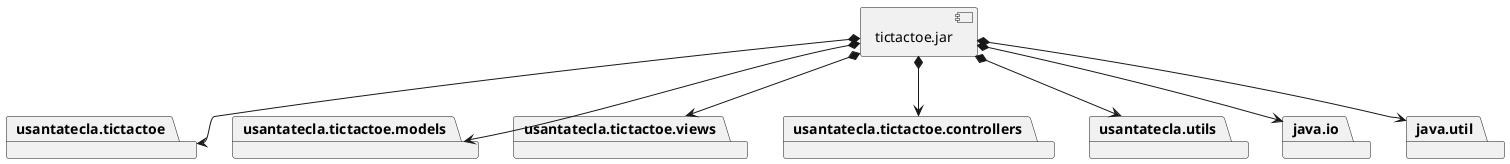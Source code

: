 @startuml desarrollo_implementacion
package "  "  as usantatecla.tictactoe {
}
package "  "  as usantatecla.tictactoe.models {
}
package "  "  as usantatecla.tictactoe.views {
}
package "  "  as usantatecla.tictactoe.controllers {
}

package "  "  as usantatecla.utils {
}
package "  "  as java.io {
}
package "  "  as java.util {
}

[tictactoe.jar] as jar

jar *--> usantatecla.tictactoe
jar *--> usantatecla.tictactoe.models
jar *--> usantatecla.tictactoe.views
jar *--> usantatecla.tictactoe.controllers
jar *--> usantatecla.utils
jar *--> java.io
jar *--> java.util
@enduml

@startuml despliegue_fisica
node node #DDDDDD [
<b>Personal Computer</b>
----
]

[ tictactoe.jar ] as component

node *--> component
@enduml

